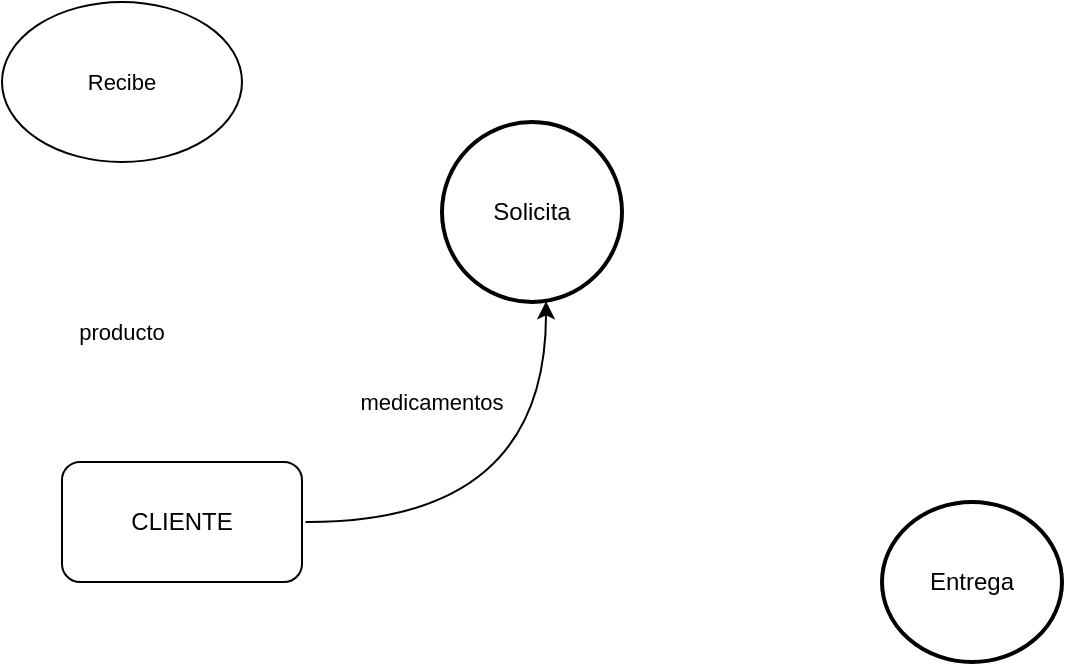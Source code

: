 <mxfile version="24.8.4" pages="2">
  <diagram id="j_xEzkOUeqLrLY7O1-Rm" name="Página-2">
    <mxGraphModel dx="1042" dy="565" grid="1" gridSize="10" guides="1" tooltips="1" connect="1" arrows="1" fold="1" page="1" pageScale="1" pageWidth="827" pageHeight="1169" math="0" shadow="0">
      <root>
        <mxCell id="0" />
        <mxCell id="1" parent="0" />
        <mxCell id="9U5xlE1h1JUqEZd8pJT4-3" value="Solicita" style="strokeWidth=2;html=1;shape=mxgraph.flowchart.start_2;whiteSpace=wrap;" parent="1" vertex="1">
          <mxGeometry x="310" y="110" width="90" height="90" as="geometry" />
        </mxCell>
        <mxCell id="9U5xlE1h1JUqEZd8pJT4-4" value="Entrega" style="strokeWidth=2;html=1;shape=mxgraph.flowchart.start_2;whiteSpace=wrap;" parent="1" vertex="1">
          <mxGeometry x="530" y="300" width="90" height="80" as="geometry" />
        </mxCell>
        <mxCell id="9U5xlE1h1JUqEZd8pJT4-6" value="CLIENTE" style="rounded=1;whiteSpace=wrap;html=1;" parent="1" vertex="1">
          <mxGeometry x="120" y="280" width="120" height="60" as="geometry" />
        </mxCell>
        <mxCell id="9U5xlE1h1JUqEZd8pJT4-11" value="medicamentos" style="text;strokeColor=none;align=center;fillColor=none;html=1;verticalAlign=middle;whiteSpace=wrap;rounded=0;fontFamily=Helvetica;fontSize=11;fontColor=default;labelBackgroundColor=default;" parent="1" vertex="1">
          <mxGeometry x="270" y="230" width="70" height="40" as="geometry" />
        </mxCell>
        <mxCell id="9U5xlE1h1JUqEZd8pJT4-12" value="Recibe" style="ellipse;whiteSpace=wrap;html=1;fontFamily=Helvetica;fontSize=11;fontColor=default;labelBackgroundColor=default;" parent="1" vertex="1">
          <mxGeometry x="90" y="50" width="120" height="80" as="geometry" />
        </mxCell>
        <mxCell id="9U5xlE1h1JUqEZd8pJT4-14" value="producto" style="text;strokeColor=none;align=center;fillColor=none;html=1;verticalAlign=middle;whiteSpace=wrap;rounded=0;fontFamily=Helvetica;fontSize=11;fontColor=default;labelBackgroundColor=default;" parent="1" vertex="1">
          <mxGeometry x="120" y="200" width="60" height="30" as="geometry" />
        </mxCell>
        <mxCell id="unLpm8wGQlKsJu1kZvpk-1" style="edgeStyle=orthogonalEdgeStyle;shape=connector;curved=1;rounded=0;orthogonalLoop=1;jettySize=auto;html=1;exitX=0.5;exitY=1;exitDx=0;exitDy=0;strokeColor=default;align=center;verticalAlign=middle;fontFamily=Helvetica;fontSize=11;fontColor=default;labelBackgroundColor=default;endArrow=classic;entryX=0.578;entryY=0.996;entryDx=0;entryDy=0;entryPerimeter=0;" edge="1" parent="1" target="9U5xlE1h1JUqEZd8pJT4-3">
          <mxGeometry relative="1" as="geometry">
            <mxPoint x="241.75" y="310" as="sourcePoint" />
            <mxPoint x="367.75" y="250" as="targetPoint" />
          </mxGeometry>
        </mxCell>
      </root>
    </mxGraphModel>
  </diagram>
  <diagram id="8bPWiTlcKolvTdHzhJPU" name="Página-3">
    <mxGraphModel grid="1" page="1" gridSize="10" guides="1" tooltips="1" connect="1" arrows="1" fold="1" pageScale="1" pageWidth="827" pageHeight="1169" math="0" shadow="0">
      <root>
        <mxCell id="0" />
        <mxCell id="1" parent="0" />
        <mxCell id="w2JqfEa3kgKlzj4CsJTy-23" style="edgeStyle=orthogonalEdgeStyle;shape=connector;curved=1;rounded=0;orthogonalLoop=1;jettySize=auto;html=1;exitX=0;exitY=0.25;exitDx=0;exitDy=0;strokeColor=default;align=center;verticalAlign=middle;fontFamily=Helvetica;fontSize=11;fontColor=default;labelBackgroundColor=default;endArrow=classic;entryX=0.5;entryY=0;entryDx=0;entryDy=0;" edge="1" parent="1" source="w2JqfEa3kgKlzj4CsJTy-1" target="P9hA34-tNfjLEsUWTdHr-1">
          <mxGeometry relative="1" as="geometry">
            <mxPoint x="150" y="60" as="targetPoint" />
          </mxGeometry>
        </mxCell>
        <mxCell id="w2JqfEa3kgKlzj4CsJTy-24" value="Sueldo" style="edgeLabel;html=1;align=center;verticalAlign=middle;resizable=0;points=[];fontFamily=Helvetica;fontSize=11;fontColor=default;labelBackgroundColor=default;" connectable="0" vertex="1" parent="w2JqfEa3kgKlzj4CsJTy-23">
          <mxGeometry x="0.07" y="2" relative="1" as="geometry">
            <mxPoint as="offset" />
          </mxGeometry>
        </mxCell>
        <mxCell id="P9hA34-tNfjLEsUWTdHr-1" value="1. Controla" style="ellipse;whiteSpace=wrap;html=1;aspect=fixed;" parent="1" vertex="1">
          <mxGeometry x="14" y="75" width="80" height="80" as="geometry" />
        </mxCell>
        <mxCell id="yxegyh1vYwZsuzCP1I6p-2" style="edgeStyle=none;curved=1;rounded=0;orthogonalLoop=1;jettySize=auto;html=1;exitX=1;exitY=0.5;exitDx=0;exitDy=0;entryX=0.5;entryY=0;entryDx=0;entryDy=0;fontSize=12;startSize=8;endSize=8;" edge="1" parent="1" source="P9hA34-tNfjLEsUWTdHr-2" target="w2JqfEa3kgKlzj4CsJTy-21">
          <mxGeometry relative="1" as="geometry">
            <Array as="points">
              <mxPoint x="350" y="-20" />
            </Array>
          </mxGeometry>
        </mxCell>
        <mxCell id="P9hA34-tNfjLEsUWTdHr-2" value="2. Carga horario" style="ellipse;whiteSpace=wrap;html=1;aspect=fixed;" parent="1" vertex="1">
          <mxGeometry x="174" y="-50" width="80" height="80" as="geometry" />
        </mxCell>
        <mxCell id="P9hA34-tNfjLEsUWTdHr-3" value="G_Verifica medicamento" style="ellipse;whiteSpace=wrap;html=1;aspect=fixed;" parent="1" vertex="1">
          <mxGeometry x="130" y="450" width="80" height="80" as="geometry" />
        </mxCell>
        <mxCell id="P9hA34-tNfjLEsUWTdHr-4" value="4. Realiza" style="ellipse;whiteSpace=wrap;html=1;aspect=fixed;" parent="1" vertex="1">
          <mxGeometry x="174" y="200" width="80" height="80" as="geometry" />
        </mxCell>
        <mxCell id="P9hA34-tNfjLEsUWTdHr-5" value="C_Solicita medicamento" style="ellipse;whiteSpace=wrap;html=1;aspect=fixed;" parent="1" vertex="1">
          <mxGeometry x="40" y="290" width="80" height="80" as="geometry" />
        </mxCell>
        <mxCell id="P9hA34-tNfjLEsUWTdHr-6" value="C_Entrega receta" style="ellipse;whiteSpace=wrap;html=1;aspect=fixed;" parent="1" vertex="1">
          <mxGeometry x="450" y="450" width="80" height="80" as="geometry" />
        </mxCell>
        <mxCell id="P9hA34-tNfjLEsUWTdHr-7" value="C_Entrega carnet" style="ellipse;whiteSpace=wrap;html=1;aspect=fixed;" parent="1" vertex="1">
          <mxGeometry x="320" y="390" width="80" height="80" as="geometry" />
        </mxCell>
        <mxCell id="P9hA34-tNfjLEsUWTdHr-8" value="D_Entrega medicamente" style="ellipse;whiteSpace=wrap;html=1;aspect=fixed;" parent="1" vertex="1">
          <mxGeometry x="500" y="200" width="80" height="80" as="geometry" />
        </mxCell>
        <mxCell id="P9hA34-tNfjLEsUWTdHr-9" value="D_Retira medicamento" style="ellipse;whiteSpace=wrap;html=1;aspect=fixed;" parent="1" vertex="1">
          <mxGeometry x="120" y="360" width="80" height="80" as="geometry" />
        </mxCell>
        <mxCell id="P9hA34-tNfjLEsUWTdHr-10" value="F_Registra medicamento" style="ellipse;whiteSpace=wrap;html=1;aspect=fixed;" parent="1" vertex="1">
          <mxGeometry x="250" y="360" width="80" height="80" as="geometry" />
        </mxCell>
        <mxCell id="P9hA34-tNfjLEsUWTdHr-11" value="F_Registra venta" style="ellipse;whiteSpace=wrap;html=1;aspect=fixed;" parent="1" vertex="1">
          <mxGeometry x="380" y="360" width="80" height="80" as="geometry" />
        </mxCell>
        <mxCell id="P9hA34-tNfjLEsUWTdHr-12" value="F_Controla vencimiento" style="ellipse;whiteSpace=wrap;html=1;aspect=fixed;" parent="1" vertex="1">
          <mxGeometry x="510" y="360" width="80" height="80" as="geometry" />
        </mxCell>
        <mxCell id="w2JqfEa3kgKlzj4CsJTy-1" value="Gerente" style="rounded=0;whiteSpace=wrap;html=1;" vertex="1" parent="1">
          <mxGeometry x="154" y="85" width="120" height="60" as="geometry" />
        </mxCell>
        <mxCell id="w2JqfEa3kgKlzj4CsJTy-2" value="Farmaceutico" style="rounded=0;whiteSpace=wrap;html=1;" vertex="1" parent="1">
          <mxGeometry x="650" y="150" width="120" height="60" as="geometry" />
        </mxCell>
        <mxCell id="w2JqfEa3kgKlzj4CsJTy-3" value="Cliente" style="rounded=0;whiteSpace=wrap;html=1;" vertex="1" parent="1">
          <mxGeometry x="660" y="260" width="120" height="60" as="geometry" />
        </mxCell>
        <mxCell id="w2JqfEa3kgKlzj4CsJTy-4" value="Drogueria" style="rounded=0;whiteSpace=wrap;html=1;" vertex="1" parent="1">
          <mxGeometry x="610" y="350" width="120" height="60" as="geometry" />
        </mxCell>
        <mxCell id="w2JqfEa3kgKlzj4CsJTy-7" value="" style="endArrow=none;html=1;rounded=0;" edge="1" parent="1">
          <mxGeometry relative="1" as="geometry">
            <mxPoint x="580" y="240" as="sourcePoint" />
            <mxPoint x="740" y="240" as="targetPoint" />
          </mxGeometry>
        </mxCell>
        <mxCell id="w2JqfEa3kgKlzj4CsJTy-9" value="" style="endArrow=none;html=1;rounded=0;strokeColor=default;align=center;verticalAlign=middle;fontFamily=Helvetica;fontSize=11;fontColor=default;labelBackgroundColor=default;edgeStyle=orthogonalEdgeStyle;curved=1;" edge="1" parent="1">
          <mxGeometry relative="1" as="geometry">
            <mxPoint x="580" y="240" as="sourcePoint" />
            <mxPoint x="740" y="240" as="targetPoint" />
          </mxGeometry>
        </mxCell>
        <mxCell id="w2JqfEa3kgKlzj4CsJTy-13" value="" style="endArrow=none;html=1;rounded=0;strokeColor=default;align=center;verticalAlign=middle;fontFamily=Helvetica;fontSize=11;fontColor=default;labelBackgroundColor=default;edgeStyle=orthogonalEdgeStyle;curved=1;" edge="1" parent="1">
          <mxGeometry relative="1" as="geometry">
            <mxPoint x="580" y="240" as="sourcePoint" />
            <mxPoint x="740" y="240" as="targetPoint" />
          </mxGeometry>
        </mxCell>
        <mxCell id="w2JqfEa3kgKlzj4CsJTy-15" value="Autoriza" style="text;strokeColor=none;fillColor=none;spacingLeft=4;spacingRight=4;overflow=hidden;rotatable=0;points=[[0,0.5],[1,0.5]];portConstraint=eastwest;fontSize=11;whiteSpace=wrap;html=1;fontFamily=Helvetica;fontColor=default;labelBackgroundColor=default;" vertex="1" parent="1">
          <mxGeometry x="370" y="280" width="50" height="30" as="geometry" />
        </mxCell>
        <mxCell id="w2JqfEa3kgKlzj4CsJTy-16" value="" style="endArrow=none;html=1;rounded=0;strokeColor=default;align=center;verticalAlign=middle;fontFamily=Helvetica;fontSize=11;fontColor=default;labelBackgroundColor=default;edgeStyle=orthogonalEdgeStyle;curved=1;" edge="1" parent="1">
          <mxGeometry relative="1" as="geometry">
            <mxPoint x="580" y="240" as="sourcePoint" />
            <mxPoint x="740" y="240" as="targetPoint" />
          </mxGeometry>
        </mxCell>
        <mxCell id="w2JqfEa3kgKlzj4CsJTy-21" value="3. Verifica" style="ellipse;whiteSpace=wrap;html=1;aspect=fixed;" vertex="1" parent="1">
          <mxGeometry x="334" y="75" width="80" height="80" as="geometry" />
        </mxCell>
        <mxCell id="w2JqfEa3kgKlzj4CsJTy-22" value="" style="endArrow=none;html=1;rounded=0;strokeColor=default;align=center;verticalAlign=middle;fontFamily=Helvetica;fontSize=11;fontColor=default;labelBackgroundColor=default;edgeStyle=orthogonalEdgeStyle;curved=1;" edge="1" parent="1">
          <mxGeometry relative="1" as="geometry">
            <mxPoint x="580" y="230" as="sourcePoint" />
            <mxPoint x="740" y="230" as="targetPoint" />
          </mxGeometry>
        </mxCell>
        <mxCell id="w2JqfEa3kgKlzj4CsJTy-25" value="" style="endArrow=none;html=1;rounded=0;strokeColor=default;align=center;verticalAlign=middle;fontFamily=Helvetica;fontSize=11;fontColor=default;labelBackgroundColor=default;edgeStyle=orthogonalEdgeStyle;curved=1;" edge="1" parent="1">
          <mxGeometry relative="1" as="geometry">
            <mxPoint x="350" y="120" as="sourcePoint" />
            <mxPoint x="510" y="120" as="targetPoint" />
          </mxGeometry>
        </mxCell>
        <mxCell id="w2JqfEa3kgKlzj4CsJTy-26" style="edgeStyle=orthogonalEdgeStyle;shape=connector;curved=1;rounded=0;orthogonalLoop=1;jettySize=auto;html=1;exitX=0.5;exitY=1;exitDx=0;exitDy=0;entryX=0.075;entryY=0.25;entryDx=0;entryDy=0;entryPerimeter=0;strokeColor=default;align=center;verticalAlign=middle;fontFamily=Helvetica;fontSize=11;fontColor=default;labelBackgroundColor=default;endArrow=classic;" edge="1" parent="1" source="P9hA34-tNfjLEsUWTdHr-1" target="P9hA34-tNfjLEsUWTdHr-4">
          <mxGeometry relative="1" as="geometry" />
        </mxCell>
        <mxCell id="yxegyh1vYwZsuzCP1I6p-1" value="" style="curved=1;endArrow=classic;html=1;rounded=0;fontSize=12;startSize=8;endSize=8;" edge="1" parent="1">
          <mxGeometry width="50" height="50" relative="1" as="geometry">
            <mxPoint x="390" y="220" as="sourcePoint" />
            <mxPoint x="440" y="170" as="targetPoint" />
            <Array as="points">
              <mxPoint x="440" y="220" />
              <mxPoint x="390" y="170" />
            </Array>
          </mxGeometry>
        </mxCell>
      </root>
    </mxGraphModel>
  </diagram>
</mxfile>
